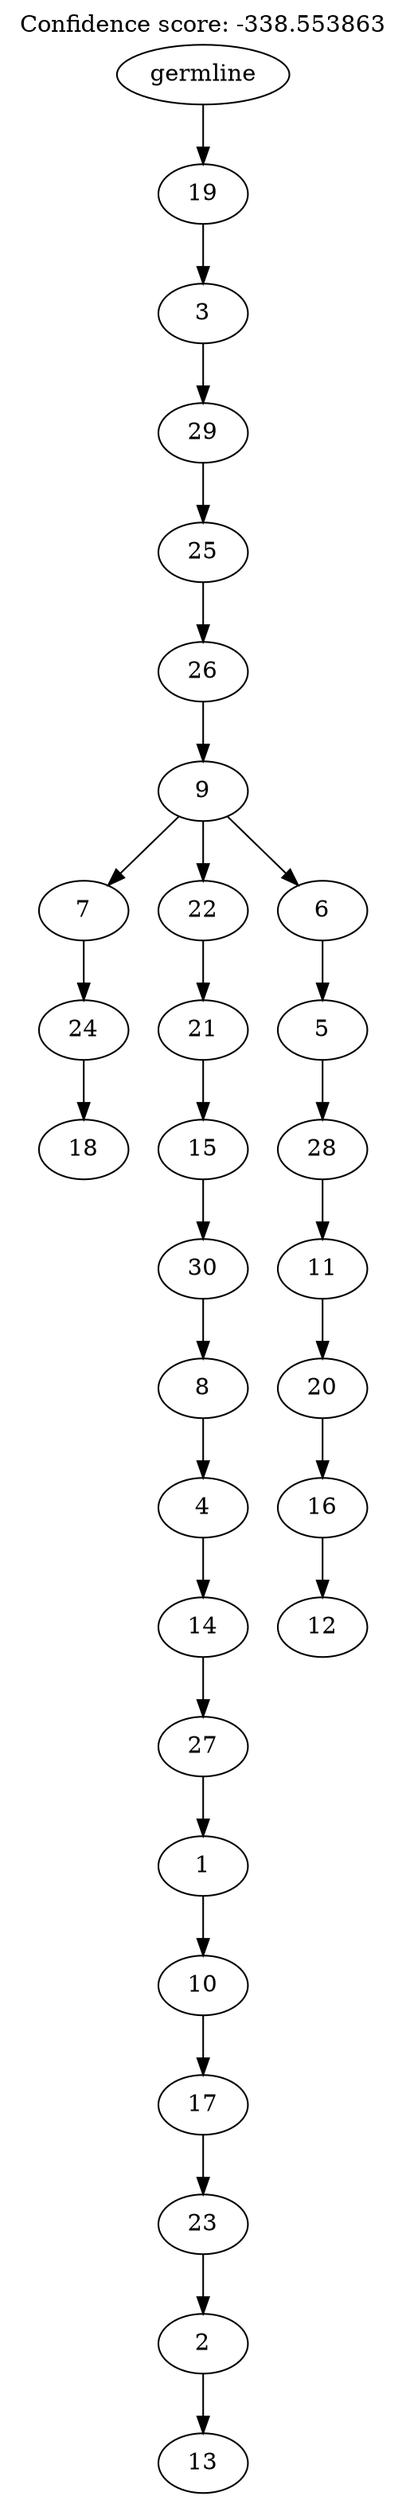 digraph g {
	"29" -> "30";
	"30" [label="18"];
	"28" -> "29";
	"29" [label="24"];
	"26" -> "27";
	"27" [label="13"];
	"25" -> "26";
	"26" [label="2"];
	"24" -> "25";
	"25" [label="23"];
	"23" -> "24";
	"24" [label="17"];
	"22" -> "23";
	"23" [label="10"];
	"21" -> "22";
	"22" [label="1"];
	"20" -> "21";
	"21" [label="27"];
	"19" -> "20";
	"20" [label="14"];
	"18" -> "19";
	"19" [label="4"];
	"17" -> "18";
	"18" [label="8"];
	"16" -> "17";
	"17" [label="30"];
	"15" -> "16";
	"16" [label="15"];
	"14" -> "15";
	"15" [label="21"];
	"12" -> "13";
	"13" [label="12"];
	"11" -> "12";
	"12" [label="16"];
	"10" -> "11";
	"11" [label="20"];
	"9" -> "10";
	"10" [label="11"];
	"8" -> "9";
	"9" [label="28"];
	"7" -> "8";
	"8" [label="5"];
	"6" -> "7";
	"7" [label="6"];
	"6" -> "14";
	"14" [label="22"];
	"6" -> "28";
	"28" [label="7"];
	"5" -> "6";
	"6" [label="9"];
	"4" -> "5";
	"5" [label="26"];
	"3" -> "4";
	"4" [label="25"];
	"2" -> "3";
	"3" [label="29"];
	"1" -> "2";
	"2" [label="3"];
	"0" -> "1";
	"1" [label="19"];
	"0" [label="germline"];
	labelloc="t";
	label="Confidence score: -338.553863";
}
